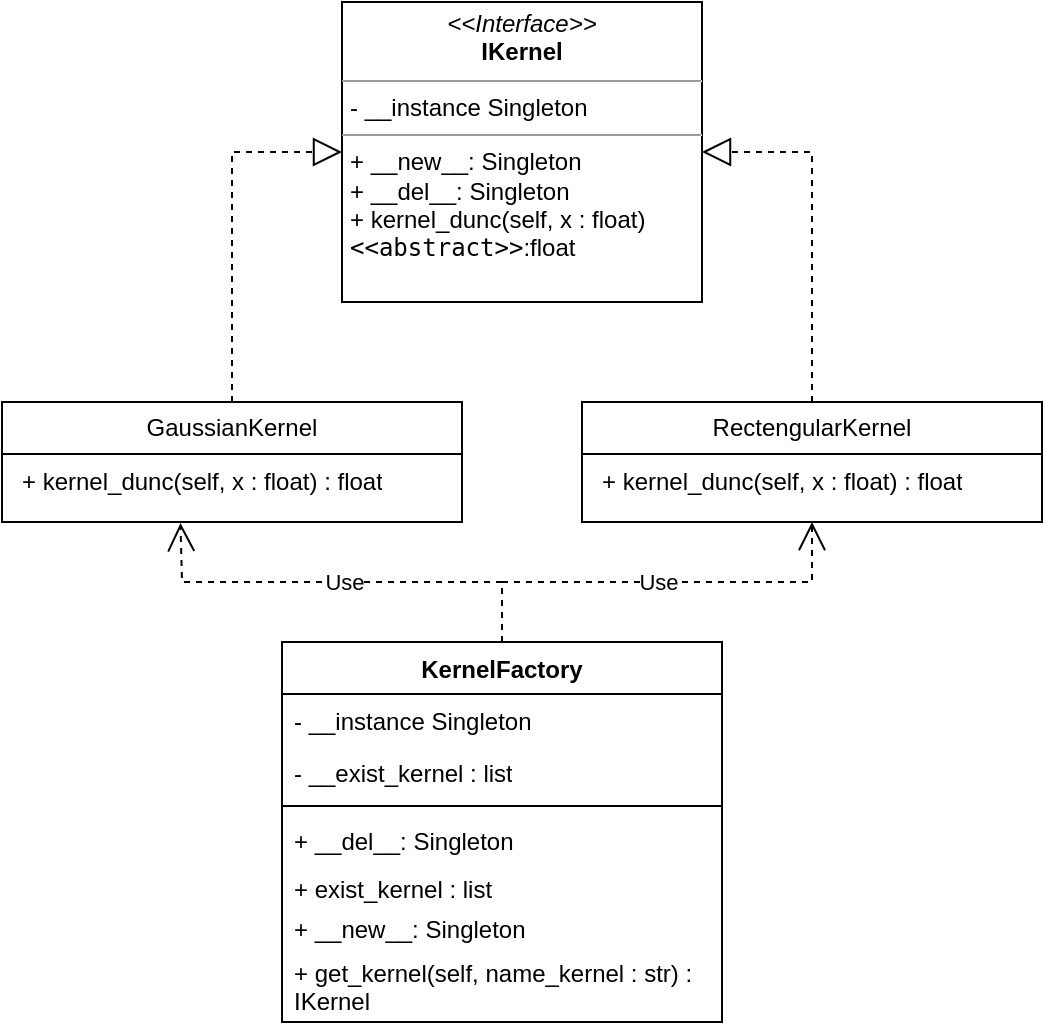<mxfile version="21.3.8" type="device">
  <diagram name="Page-1" id="c4acf3e9-155e-7222-9cf6-157b1a14988f">
    <mxGraphModel dx="375" dy="546" grid="1" gridSize="10" guides="1" tooltips="1" connect="1" arrows="1" fold="1" page="1" pageScale="1" pageWidth="850" pageHeight="1100" background="none" math="0" shadow="0">
      <root>
        <mxCell id="0" />
        <mxCell id="1" parent="0" />
        <mxCell id="Uqc60swBcLt0Tv1rm3DV-2" value="&lt;p style=&quot;margin:0px;margin-top:4px;text-align:center;&quot;&gt;&lt;i&gt;&amp;lt;&amp;lt;Interface&amp;gt;&amp;gt;&lt;/i&gt;&lt;br&gt;&lt;b&gt;IKernel&lt;/b&gt;&lt;br&gt;&lt;/p&gt;&lt;hr size=&quot;1&quot;&gt;&lt;p style=&quot;margin:0px;margin-left:4px;&quot;&gt;- __instance Singleton&lt;br&gt;&lt;/p&gt;&lt;hr size=&quot;1&quot;&gt;&lt;p style=&quot;margin:0px;margin-left:4px;&quot;&gt;+ __new__: Singleton&lt;br&gt;+ __del__: Singleton&lt;/p&gt;&lt;p style=&quot;margin:0px;margin-left:4px;&quot;&gt;+ kernel_dunc(self, x : float)&lt;code class=&quot;!whitespace-pre hljs language-diff&quot;&gt;&amp;lt;&amp;lt;abstract&amp;gt;&amp;gt;&lt;/code&gt;:float&lt;/p&gt;" style="verticalAlign=top;align=left;overflow=fill;fontSize=12;fontFamily=Helvetica;html=1;whiteSpace=wrap;" vertex="1" parent="1">
          <mxGeometry x="290" y="250" width="180" height="150" as="geometry" />
        </mxCell>
        <mxCell id="Uqc60swBcLt0Tv1rm3DV-9" value="GaussianKernel" style="swimlane;fontStyle=0;childLayout=stackLayout;horizontal=1;startSize=26;fillColor=none;horizontalStack=0;resizeParent=1;resizeParentMax=0;resizeLast=0;collapsible=1;marginBottom=0;whiteSpace=wrap;html=1;" vertex="1" parent="1">
          <mxGeometry x="120" y="450" width="230" height="60" as="geometry" />
        </mxCell>
        <mxCell id="Uqc60swBcLt0Tv1rm3DV-13" value="&lt;p style=&quot;margin:0px;margin-left:4px;&quot;&gt;+ kernel_dunc(self, x : float) : float&lt;/p&gt;" style="text;strokeColor=none;fillColor=none;align=left;verticalAlign=top;spacingLeft=4;spacingRight=4;overflow=hidden;rotatable=0;points=[[0,0.5],[1,0.5]];portConstraint=eastwest;whiteSpace=wrap;html=1;" vertex="1" parent="Uqc60swBcLt0Tv1rm3DV-9">
          <mxGeometry y="26" width="230" height="34" as="geometry" />
        </mxCell>
        <mxCell id="Uqc60swBcLt0Tv1rm3DV-14" value="RectengularKernel" style="swimlane;fontStyle=0;childLayout=stackLayout;horizontal=1;startSize=26;fillColor=none;horizontalStack=0;resizeParent=1;resizeParentMax=0;resizeLast=0;collapsible=1;marginBottom=0;whiteSpace=wrap;html=1;" vertex="1" parent="1">
          <mxGeometry x="410" y="450" width="230" height="60" as="geometry" />
        </mxCell>
        <mxCell id="Uqc60swBcLt0Tv1rm3DV-15" value="&lt;p style=&quot;margin:0px;margin-left:4px;&quot;&gt;+ kernel_dunc(self, x : float) : float&lt;/p&gt;" style="text;strokeColor=none;fillColor=none;align=left;verticalAlign=top;spacingLeft=4;spacingRight=4;overflow=hidden;rotatable=0;points=[[0,0.5],[1,0.5]];portConstraint=eastwest;whiteSpace=wrap;html=1;" vertex="1" parent="Uqc60swBcLt0Tv1rm3DV-14">
          <mxGeometry y="26" width="230" height="34" as="geometry" />
        </mxCell>
        <mxCell id="Uqc60swBcLt0Tv1rm3DV-16" value="" style="endArrow=block;dashed=1;endFill=0;endSize=12;html=1;rounded=0;exitX=0.5;exitY=0;exitDx=0;exitDy=0;entryX=1;entryY=0.5;entryDx=0;entryDy=0;" edge="1" parent="1" source="Uqc60swBcLt0Tv1rm3DV-14" target="Uqc60swBcLt0Tv1rm3DV-2">
          <mxGeometry width="160" relative="1" as="geometry">
            <mxPoint x="530" y="390" as="sourcePoint" />
            <mxPoint x="690" y="390" as="targetPoint" />
            <Array as="points">
              <mxPoint x="525" y="325" />
            </Array>
          </mxGeometry>
        </mxCell>
        <mxCell id="Uqc60swBcLt0Tv1rm3DV-17" value="" style="endArrow=block;dashed=1;endFill=0;endSize=12;html=1;rounded=0;exitX=0.5;exitY=0;exitDx=0;exitDy=0;entryX=0;entryY=0.5;entryDx=0;entryDy=0;" edge="1" parent="1" source="Uqc60swBcLt0Tv1rm3DV-9" target="Uqc60swBcLt0Tv1rm3DV-2">
          <mxGeometry width="160" relative="1" as="geometry">
            <mxPoint x="530" y="390" as="sourcePoint" />
            <mxPoint x="690" y="390" as="targetPoint" />
            <Array as="points">
              <mxPoint x="235" y="325" />
            </Array>
          </mxGeometry>
        </mxCell>
        <mxCell id="Uqc60swBcLt0Tv1rm3DV-18" value="KernelFactory" style="swimlane;fontStyle=1;align=center;verticalAlign=top;childLayout=stackLayout;horizontal=1;startSize=26;horizontalStack=0;resizeParent=1;resizeParentMax=0;resizeLast=0;collapsible=1;marginBottom=0;whiteSpace=wrap;html=1;" vertex="1" parent="1">
          <mxGeometry x="260" y="570" width="220" height="190" as="geometry" />
        </mxCell>
        <mxCell id="Uqc60swBcLt0Tv1rm3DV-19" value="- __instance Singleton" style="text;strokeColor=none;fillColor=none;align=left;verticalAlign=top;spacingLeft=4;spacingRight=4;overflow=hidden;rotatable=0;points=[[0,0.5],[1,0.5]];portConstraint=eastwest;whiteSpace=wrap;html=1;" vertex="1" parent="Uqc60swBcLt0Tv1rm3DV-18">
          <mxGeometry y="26" width="220" height="26" as="geometry" />
        </mxCell>
        <mxCell id="Uqc60swBcLt0Tv1rm3DV-25" value="- __exist_kernel : list" style="text;strokeColor=none;fillColor=none;align=left;verticalAlign=top;spacingLeft=4;spacingRight=4;overflow=hidden;rotatable=0;points=[[0,0.5],[1,0.5]];portConstraint=eastwest;whiteSpace=wrap;html=1;" vertex="1" parent="Uqc60swBcLt0Tv1rm3DV-18">
          <mxGeometry y="52" width="220" height="26" as="geometry" />
        </mxCell>
        <mxCell id="Uqc60swBcLt0Tv1rm3DV-20" value="" style="line;strokeWidth=1;fillColor=none;align=left;verticalAlign=middle;spacingTop=-1;spacingLeft=3;spacingRight=3;rotatable=0;labelPosition=right;points=[];portConstraint=eastwest;strokeColor=inherit;" vertex="1" parent="Uqc60swBcLt0Tv1rm3DV-18">
          <mxGeometry y="78" width="220" height="8" as="geometry" />
        </mxCell>
        <mxCell id="Uqc60swBcLt0Tv1rm3DV-22" value="+ __del__: Singleton" style="text;strokeColor=none;fillColor=none;align=left;verticalAlign=top;spacingLeft=4;spacingRight=4;overflow=hidden;rotatable=0;points=[[0,0.5],[1,0.5]];portConstraint=eastwest;whiteSpace=wrap;html=1;" vertex="1" parent="Uqc60swBcLt0Tv1rm3DV-18">
          <mxGeometry y="86" width="220" height="24" as="geometry" />
        </mxCell>
        <mxCell id="Uqc60swBcLt0Tv1rm3DV-23" value="+ exist_kernel : list" style="text;strokeColor=none;fillColor=none;align=left;verticalAlign=top;spacingLeft=4;spacingRight=4;overflow=hidden;rotatable=0;points=[[0,0.5],[1,0.5]];portConstraint=eastwest;whiteSpace=wrap;html=1;" vertex="1" parent="Uqc60swBcLt0Tv1rm3DV-18">
          <mxGeometry y="110" width="220" height="20" as="geometry" />
        </mxCell>
        <mxCell id="Uqc60swBcLt0Tv1rm3DV-21" value="+ __new__: Singleton" style="text;strokeColor=none;fillColor=none;align=left;verticalAlign=top;spacingLeft=4;spacingRight=4;overflow=hidden;rotatable=0;points=[[0,0.5],[1,0.5]];portConstraint=eastwest;whiteSpace=wrap;html=1;" vertex="1" parent="Uqc60swBcLt0Tv1rm3DV-18">
          <mxGeometry y="130" width="220" height="22" as="geometry" />
        </mxCell>
        <mxCell id="Uqc60swBcLt0Tv1rm3DV-26" value="&lt;div&gt;+ get_kernel(self, name_kernel : str) : IKernel&lt;br&gt;&lt;/div&gt;" style="text;strokeColor=none;fillColor=none;align=left;verticalAlign=top;spacingLeft=4;spacingRight=4;overflow=hidden;rotatable=0;points=[[0,0.5],[1,0.5]];portConstraint=eastwest;whiteSpace=wrap;html=1;" vertex="1" parent="Uqc60swBcLt0Tv1rm3DV-18">
          <mxGeometry y="152" width="220" height="38" as="geometry" />
        </mxCell>
        <mxCell id="Uqc60swBcLt0Tv1rm3DV-28" value="Use" style="endArrow=open;endSize=12;dashed=1;html=1;rounded=0;exitX=0.5;exitY=0;exitDx=0;exitDy=0;entryX=0.5;entryY=1;entryDx=0;entryDy=0;" edge="1" parent="1" source="Uqc60swBcLt0Tv1rm3DV-18" target="Uqc60swBcLt0Tv1rm3DV-14">
          <mxGeometry width="160" relative="1" as="geometry">
            <mxPoint x="260" y="630" as="sourcePoint" />
            <mxPoint x="420" y="630" as="targetPoint" />
            <Array as="points">
              <mxPoint x="370" y="540" />
              <mxPoint x="525" y="540" />
            </Array>
          </mxGeometry>
        </mxCell>
        <mxCell id="Uqc60swBcLt0Tv1rm3DV-29" value="Use" style="endArrow=open;endSize=12;dashed=1;html=1;rounded=0;exitX=0.5;exitY=0;exitDx=0;exitDy=0;entryX=0.388;entryY=1.016;entryDx=0;entryDy=0;entryPerimeter=0;" edge="1" parent="1" source="Uqc60swBcLt0Tv1rm3DV-18" target="Uqc60swBcLt0Tv1rm3DV-13">
          <mxGeometry width="160" relative="1" as="geometry">
            <mxPoint x="350" y="550" as="sourcePoint" />
            <mxPoint x="510" y="550" as="targetPoint" />
            <Array as="points">
              <mxPoint x="370" y="540" />
              <mxPoint x="210" y="540" />
            </Array>
          </mxGeometry>
        </mxCell>
      </root>
    </mxGraphModel>
  </diagram>
</mxfile>
